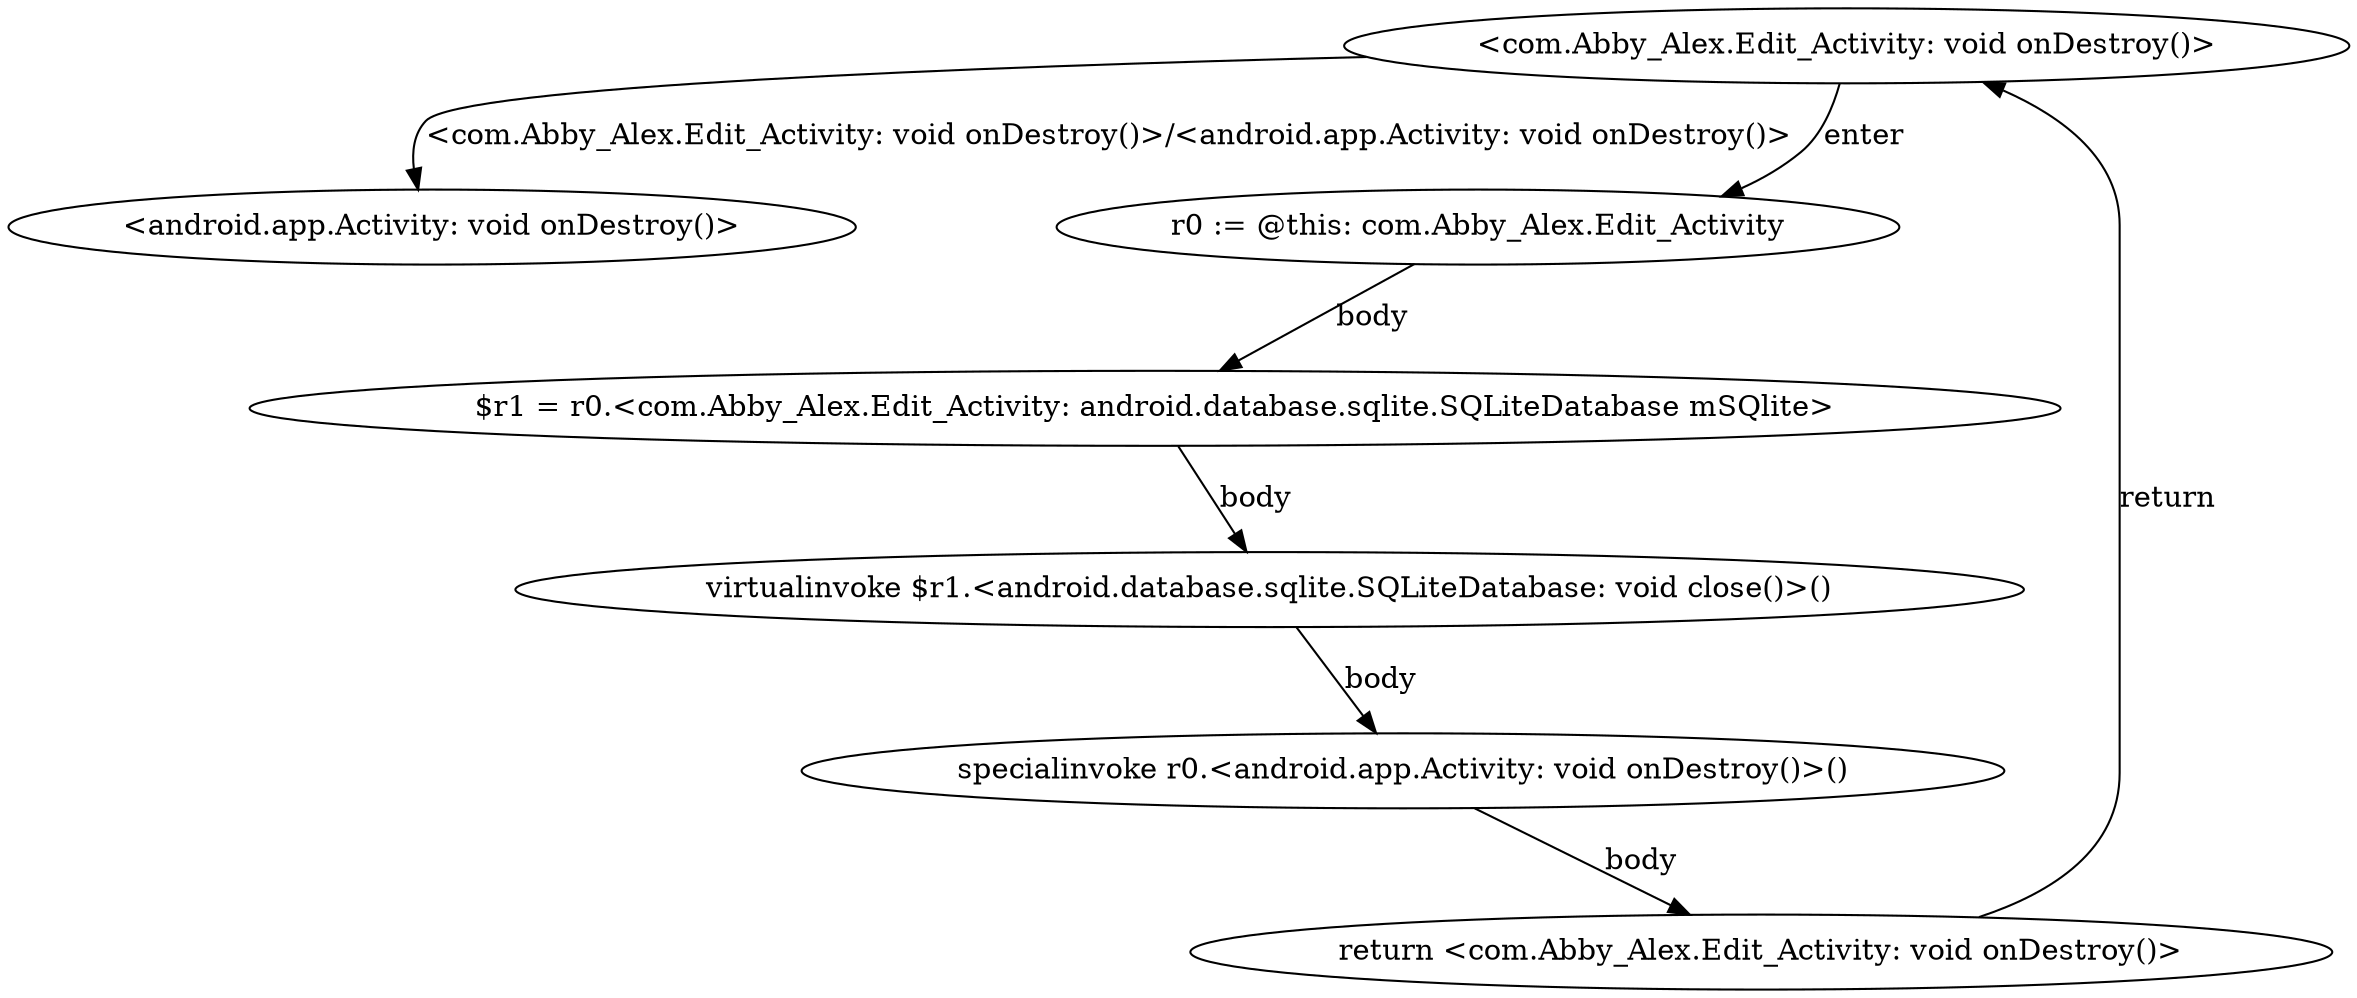 digraph "<com.Abby_Alex.Edit_Activity: void onDestroy()> -" {
    "<com.Abby_Alex.Edit_Activity: void onDestroy()>";
    "<android.app.Activity: void onDestroy()>";
    "<com.Abby_Alex.Edit_Activity: void onDestroy()>"->"<android.app.Activity: void onDestroy()>" [label="<com.Abby_Alex.Edit_Activity: void onDestroy()>/<android.app.Activity: void onDestroy()>",];
    "r0 := @this: com.Abby_Alex.Edit_Activity";
    "<com.Abby_Alex.Edit_Activity: void onDestroy()>"->"r0 := @this: com.Abby_Alex.Edit_Activity" [label="enter",];
    "$r1 = r0.<com.Abby_Alex.Edit_Activity: android.database.sqlite.SQLiteDatabase mSQlite>";
    "r0 := @this: com.Abby_Alex.Edit_Activity"->"$r1 = r0.<com.Abby_Alex.Edit_Activity: android.database.sqlite.SQLiteDatabase mSQlite>" [label="body",];
    "virtualinvoke $r1.<android.database.sqlite.SQLiteDatabase: void close()>()";
    "$r1 = r0.<com.Abby_Alex.Edit_Activity: android.database.sqlite.SQLiteDatabase mSQlite>"->"virtualinvoke $r1.<android.database.sqlite.SQLiteDatabase: void close()>()" [label="body",];
    "specialinvoke r0.<android.app.Activity: void onDestroy()>()";
    "virtualinvoke $r1.<android.database.sqlite.SQLiteDatabase: void close()>()"->"specialinvoke r0.<android.app.Activity: void onDestroy()>()" [label="body",];
    "return <com.Abby_Alex.Edit_Activity: void onDestroy()>";
    "specialinvoke r0.<android.app.Activity: void onDestroy()>()"->"return <com.Abby_Alex.Edit_Activity: void onDestroy()>" [label="body",];
    "return <com.Abby_Alex.Edit_Activity: void onDestroy()>"->"<com.Abby_Alex.Edit_Activity: void onDestroy()>" [label="return",];
}
